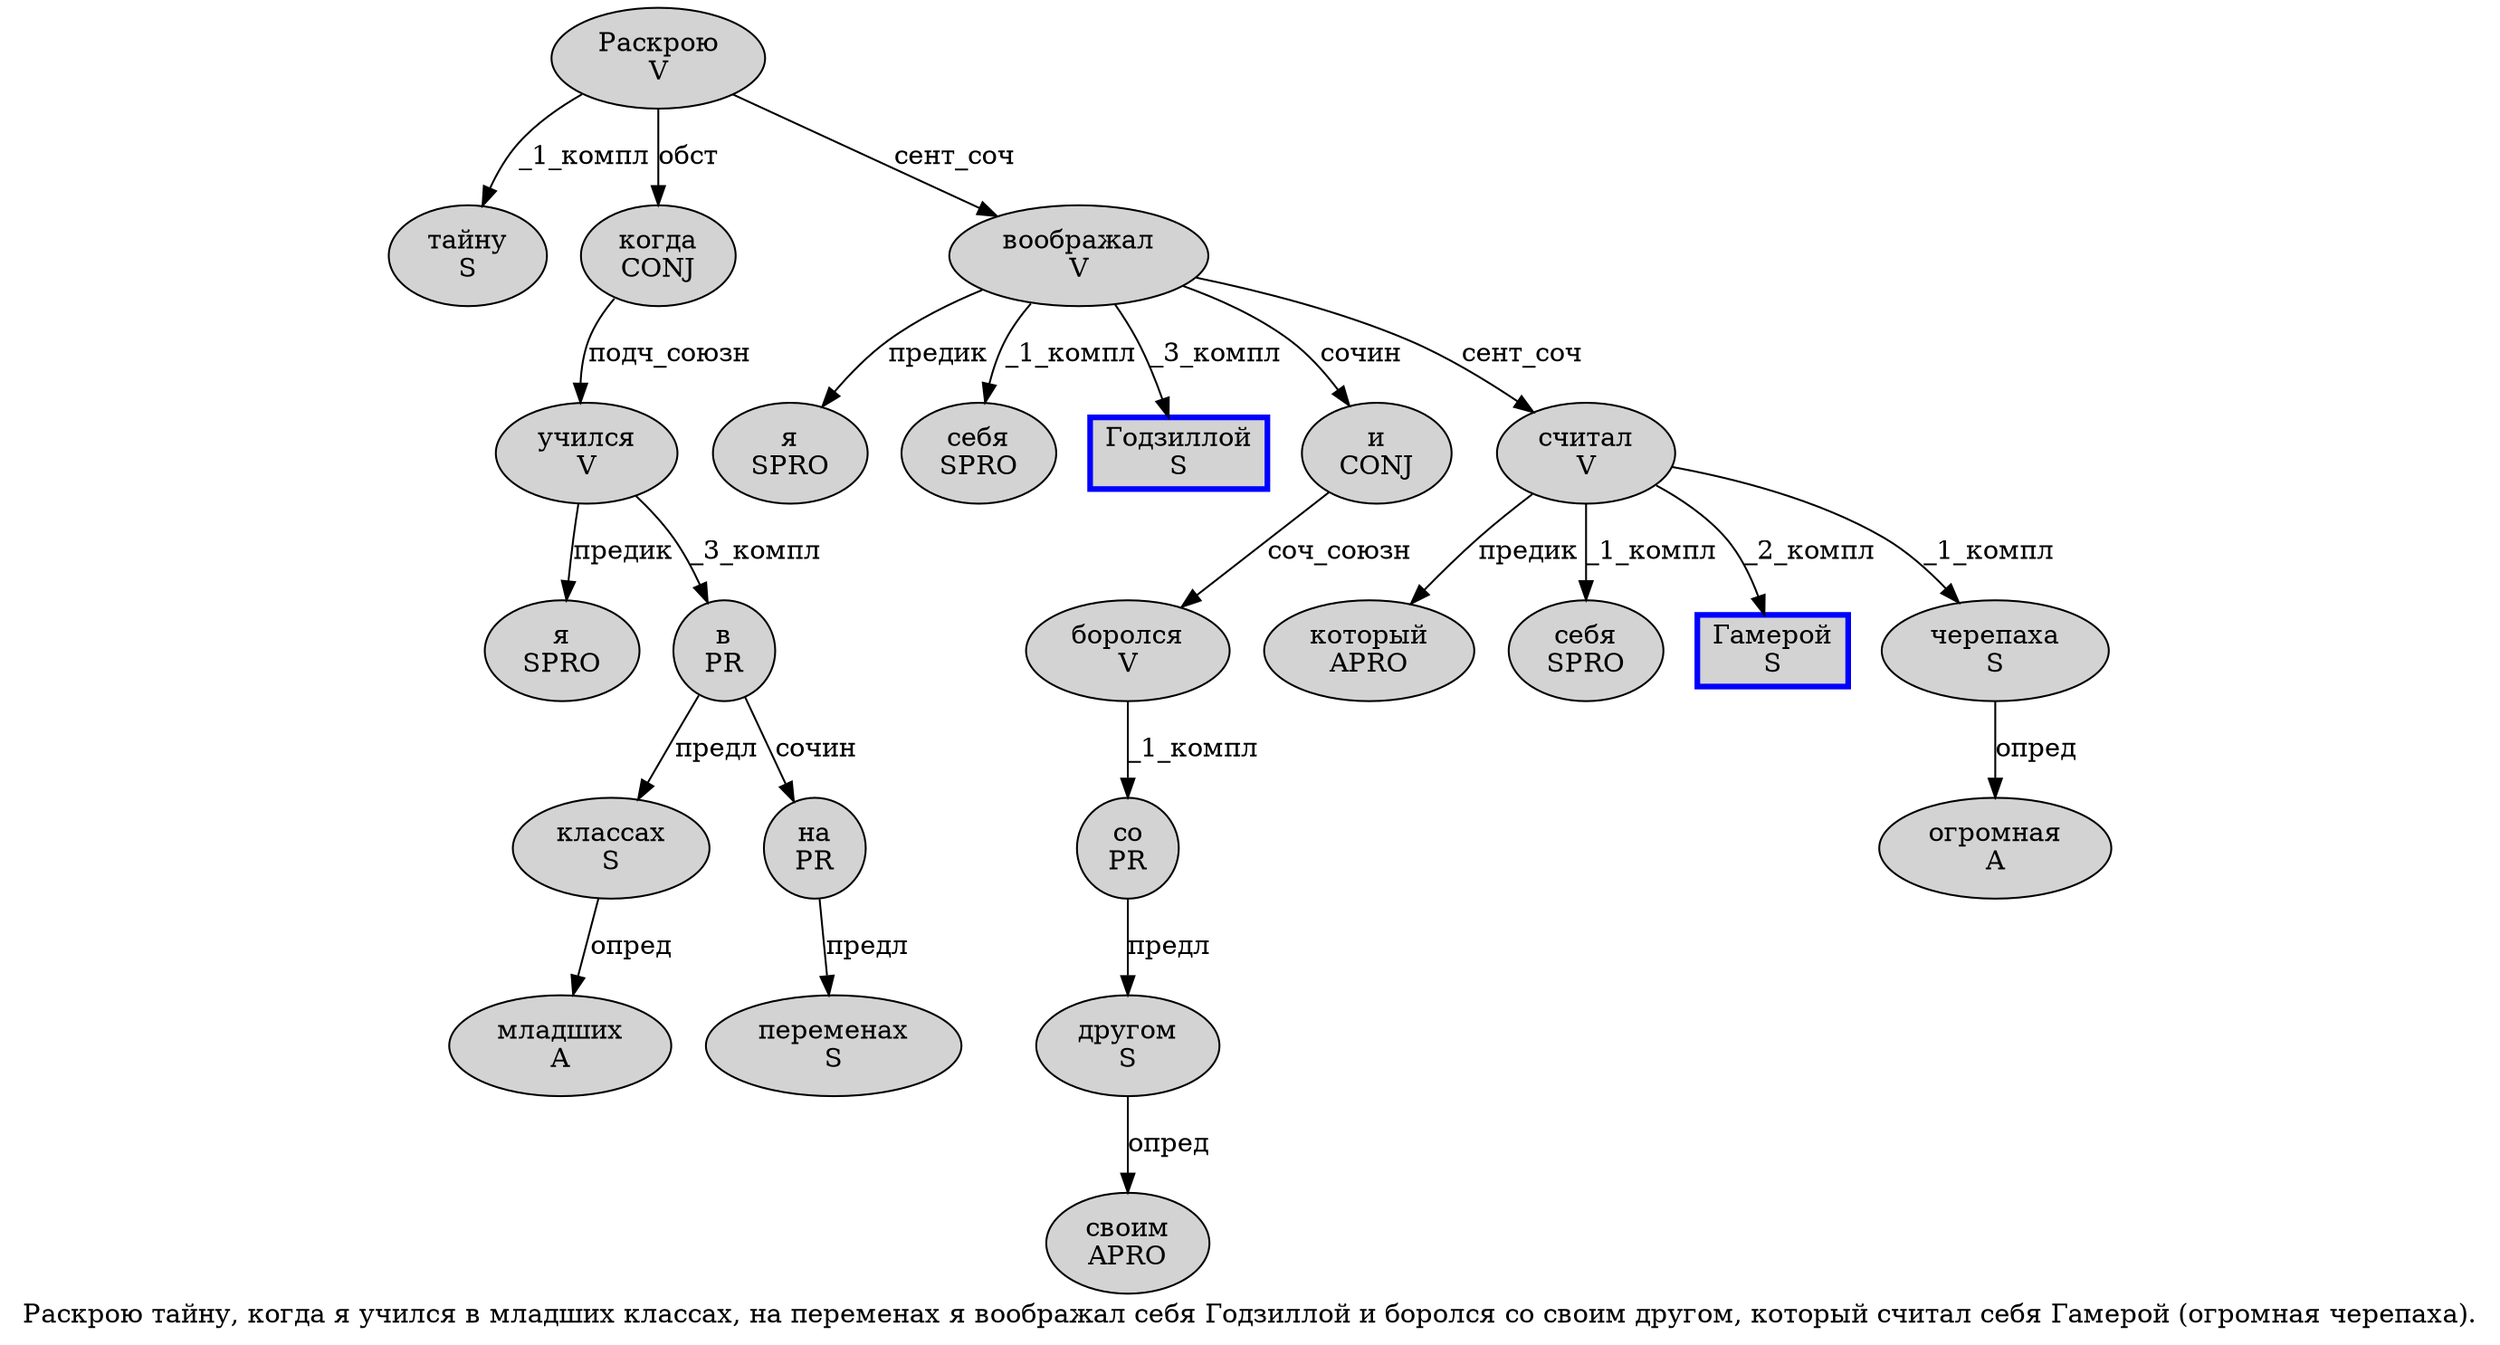 digraph SENTENCE_4523 {
	graph [label="Раскрою тайну, когда я учился в младших классах, на переменах я воображал себя Годзиллой и боролся со своим другом, который считал себя Гамерой (огромная черепаха)."]
	node [style=filled]
		0 [label="Раскрою
V" color="" fillcolor=lightgray penwidth=1 shape=ellipse]
		1 [label="тайну
S" color="" fillcolor=lightgray penwidth=1 shape=ellipse]
		3 [label="когда
CONJ" color="" fillcolor=lightgray penwidth=1 shape=ellipse]
		4 [label="я
SPRO" color="" fillcolor=lightgray penwidth=1 shape=ellipse]
		5 [label="учился
V" color="" fillcolor=lightgray penwidth=1 shape=ellipse]
		6 [label="в
PR" color="" fillcolor=lightgray penwidth=1 shape=ellipse]
		7 [label="младших
A" color="" fillcolor=lightgray penwidth=1 shape=ellipse]
		8 [label="классах
S" color="" fillcolor=lightgray penwidth=1 shape=ellipse]
		10 [label="на
PR" color="" fillcolor=lightgray penwidth=1 shape=ellipse]
		11 [label="переменах
S" color="" fillcolor=lightgray penwidth=1 shape=ellipse]
		12 [label="я
SPRO" color="" fillcolor=lightgray penwidth=1 shape=ellipse]
		13 [label="воображал
V" color="" fillcolor=lightgray penwidth=1 shape=ellipse]
		14 [label="себя
SPRO" color="" fillcolor=lightgray penwidth=1 shape=ellipse]
		15 [label="Годзиллой
S" color=blue fillcolor=lightgray penwidth=3 shape=box]
		16 [label="и
CONJ" color="" fillcolor=lightgray penwidth=1 shape=ellipse]
		17 [label="боролся
V" color="" fillcolor=lightgray penwidth=1 shape=ellipse]
		18 [label="со
PR" color="" fillcolor=lightgray penwidth=1 shape=ellipse]
		19 [label="своим
APRO" color="" fillcolor=lightgray penwidth=1 shape=ellipse]
		20 [label="другом
S" color="" fillcolor=lightgray penwidth=1 shape=ellipse]
		22 [label="который
APRO" color="" fillcolor=lightgray penwidth=1 shape=ellipse]
		23 [label="считал
V" color="" fillcolor=lightgray penwidth=1 shape=ellipse]
		24 [label="себя
SPRO" color="" fillcolor=lightgray penwidth=1 shape=ellipse]
		25 [label="Гамерой
S" color=blue fillcolor=lightgray penwidth=3 shape=box]
		27 [label="огромная
A" color="" fillcolor=lightgray penwidth=1 shape=ellipse]
		28 [label="черепаха
S" color="" fillcolor=lightgray penwidth=1 shape=ellipse]
			13 -> 12 [label="предик"]
			13 -> 14 [label="_1_компл"]
			13 -> 15 [label="_3_компл"]
			13 -> 16 [label="сочин"]
			13 -> 23 [label="сент_соч"]
			3 -> 5 [label="подч_союзн"]
			18 -> 20 [label="предл"]
			16 -> 17 [label="соч_союзн"]
			0 -> 1 [label="_1_компл"]
			0 -> 3 [label="обст"]
			0 -> 13 [label="сент_соч"]
			8 -> 7 [label="опред"]
			28 -> 27 [label="опред"]
			5 -> 4 [label="предик"]
			5 -> 6 [label="_3_компл"]
			23 -> 22 [label="предик"]
			23 -> 24 [label="_1_компл"]
			23 -> 25 [label="_2_компл"]
			23 -> 28 [label="_1_компл"]
			10 -> 11 [label="предл"]
			20 -> 19 [label="опред"]
			6 -> 8 [label="предл"]
			6 -> 10 [label="сочин"]
			17 -> 18 [label="_1_компл"]
}
